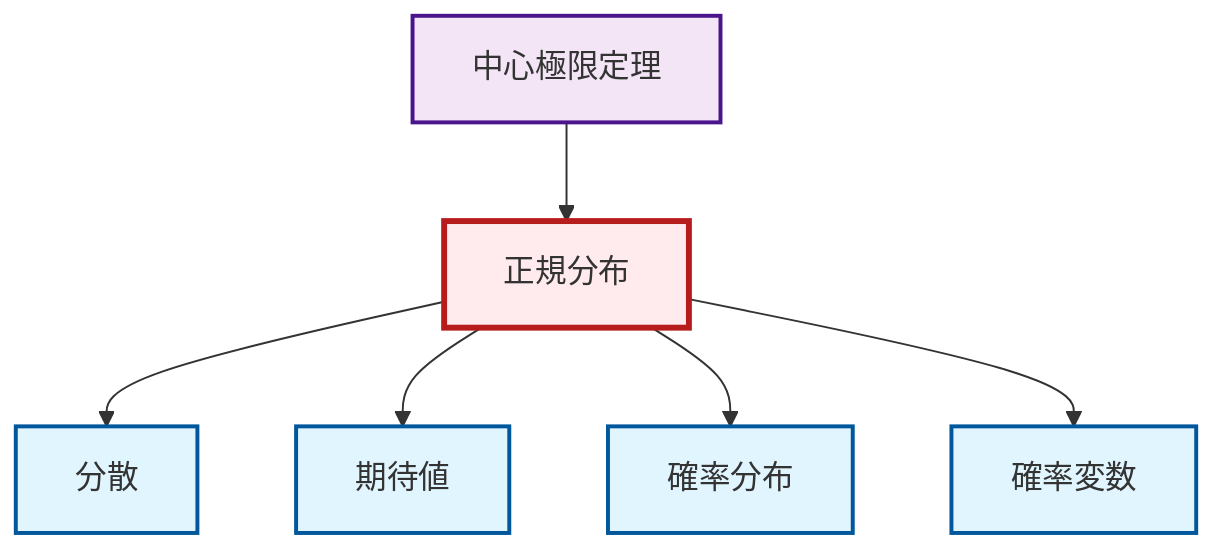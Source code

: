 graph TD
    classDef definition fill:#e1f5fe,stroke:#01579b,stroke-width:2px
    classDef theorem fill:#f3e5f5,stroke:#4a148c,stroke-width:2px
    classDef axiom fill:#fff3e0,stroke:#e65100,stroke-width:2px
    classDef example fill:#e8f5e9,stroke:#1b5e20,stroke-width:2px
    classDef current fill:#ffebee,stroke:#b71c1c,stroke-width:3px
    def-variance["分散"]:::definition
    def-random-variable["確率変数"]:::definition
    thm-central-limit["中心極限定理"]:::theorem
    def-expectation["期待値"]:::definition
    def-normal-distribution["正規分布"]:::definition
    def-probability-distribution["確率分布"]:::definition
    def-normal-distribution --> def-variance
    thm-central-limit --> def-normal-distribution
    def-normal-distribution --> def-expectation
    def-normal-distribution --> def-probability-distribution
    def-normal-distribution --> def-random-variable
    class def-normal-distribution current
